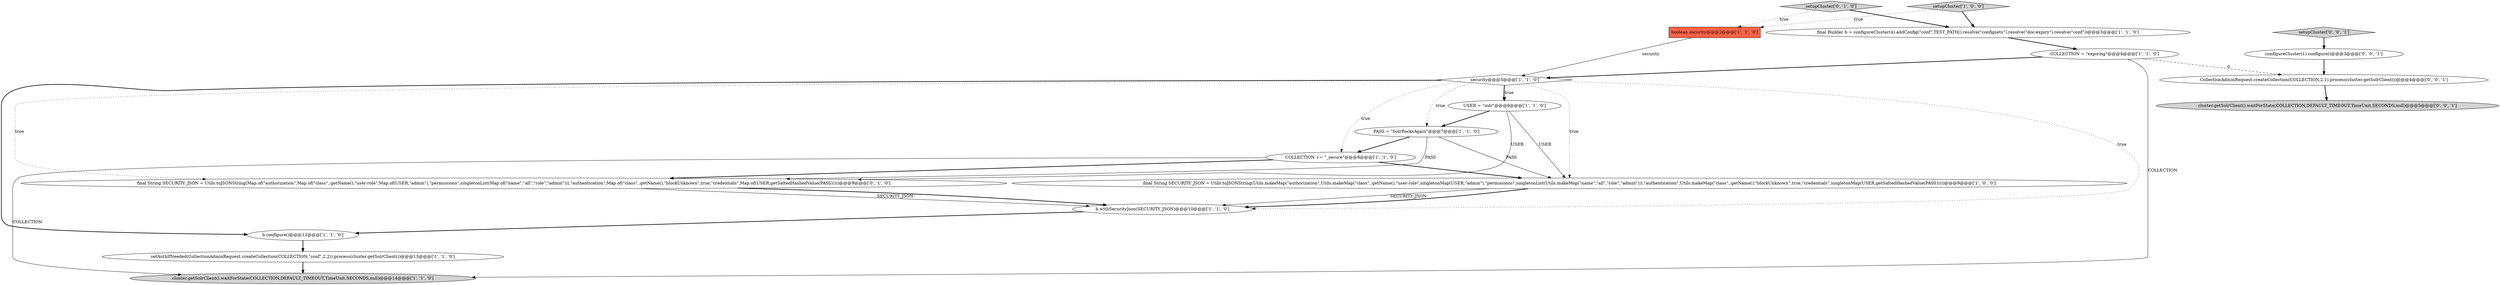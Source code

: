 digraph {
13 [style = filled, label = "final String SECURITY_JSON = Utils.toJSONString(Map.of(\"authorization\",Map.of(\"class\",.getName(),\"user-role\",Map.of(USER,\"admin\"),\"permissions\",singletonList(Map.of(\"name\",\"all\",\"role\",\"admin\"))),\"authentication\",Map.of(\"class\",.getName(),\"blockUnknown\",true,\"credentials\",Map.of(USER,getSaltedHashedValue(PASS)))))@@@9@@@['0', '1', '0']", fillcolor = white, shape = ellipse image = "AAA0AAABBB2BBB"];
5 [style = filled, label = "final Builder b = configureCluster(4).addConfig(\"conf\",TEST_PATH().resolve(\"configsets\").resolve(\"doc-expiry\").resolve(\"conf\"))@@@3@@@['1', '1', '0']", fillcolor = white, shape = ellipse image = "AAA0AAABBB1BBB"];
2 [style = filled, label = "COLLECTION += \"_secure\"@@@8@@@['1', '1', '0']", fillcolor = white, shape = ellipse image = "AAA0AAABBB1BBB"];
1 [style = filled, label = "boolean security@@@2@@@['1', '1', '0']", fillcolor = tomato, shape = box image = "AAA0AAABBB1BBB"];
8 [style = filled, label = "final String SECURITY_JSON = Utils.toJSONString(Utils.makeMap(\"authorization\",Utils.makeMap(\"class\",.getName(),\"user-role\",singletonMap(USER,\"admin\"),\"permissions\",singletonList(Utils.makeMap(\"name\",\"all\",\"role\",\"admin\"))),\"authentication\",Utils.makeMap(\"class\",.getName(),\"blockUnknown\",true,\"credentials\",singletonMap(USER,getSaltedHashedValue(PASS)))))@@@9@@@['1', '0', '0']", fillcolor = white, shape = ellipse image = "AAA0AAABBB1BBB"];
14 [style = filled, label = "setupCluster['0', '1', '0']", fillcolor = lightgray, shape = diamond image = "AAA0AAABBB2BBB"];
16 [style = filled, label = "setupCluster['0', '0', '1']", fillcolor = lightgray, shape = diamond image = "AAA0AAABBB3BBB"];
9 [style = filled, label = "COLLECTION = \"expiring\"@@@4@@@['1', '1', '0']", fillcolor = white, shape = ellipse image = "AAA0AAABBB1BBB"];
3 [style = filled, label = "setAuthIfNeeded(CollectionAdminRequest.createCollection(COLLECTION,\"conf\",2,2)).process(cluster.getSolrClient())@@@13@@@['1', '1', '0']", fillcolor = white, shape = ellipse image = "AAA0AAABBB1BBB"];
11 [style = filled, label = "security@@@5@@@['1', '1', '0']", fillcolor = white, shape = diamond image = "AAA0AAABBB1BBB"];
18 [style = filled, label = "configureCluster(1).configure()@@@3@@@['0', '0', '1']", fillcolor = white, shape = ellipse image = "AAA0AAABBB3BBB"];
4 [style = filled, label = "b.configure()@@@12@@@['1', '1', '0']", fillcolor = white, shape = ellipse image = "AAA0AAABBB1BBB"];
17 [style = filled, label = "cluster.getSolrClient().waitForState(COLLECTION,DEFAULT_TIMEOUT,TimeUnit.SECONDS,null)@@@5@@@['0', '0', '1']", fillcolor = lightgray, shape = ellipse image = "AAA0AAABBB3BBB"];
10 [style = filled, label = "b.withSecurityJson(SECURITY_JSON)@@@10@@@['1', '1', '0']", fillcolor = white, shape = ellipse image = "AAA0AAABBB1BBB"];
12 [style = filled, label = "PASS = \"SolrRocksAgain\"@@@7@@@['1', '1', '0']", fillcolor = white, shape = ellipse image = "AAA0AAABBB1BBB"];
0 [style = filled, label = "USER = \"solr\"@@@6@@@['1', '1', '0']", fillcolor = white, shape = ellipse image = "AAA0AAABBB1BBB"];
6 [style = filled, label = "setupCluster['1', '0', '0']", fillcolor = lightgray, shape = diamond image = "AAA0AAABBB1BBB"];
7 [style = filled, label = "cluster.getSolrClient().waitForState(COLLECTION,DEFAULT_TIMEOUT,TimeUnit.SECONDS,null)@@@14@@@['1', '1', '0']", fillcolor = lightgray, shape = ellipse image = "AAA0AAABBB1BBB"];
15 [style = filled, label = "CollectionAdminRequest.createCollection(COLLECTION,2,1).process(cluster.getSolrClient())@@@4@@@['0', '0', '1']", fillcolor = white, shape = ellipse image = "AAA0AAABBB3BBB"];
14->5 [style = bold, label=""];
11->4 [style = bold, label=""];
11->2 [style = dotted, label="true"];
9->11 [style = bold, label=""];
11->10 [style = dotted, label="true"];
11->12 [style = dotted, label="true"];
14->1 [style = dotted, label="true"];
0->8 [style = solid, label="USER"];
2->13 [style = bold, label=""];
16->18 [style = bold, label=""];
12->2 [style = bold, label=""];
11->0 [style = bold, label=""];
2->7 [style = solid, label="COLLECTION"];
15->17 [style = bold, label=""];
8->10 [style = solid, label="SECURITY_JSON"];
6->1 [style = dotted, label="true"];
11->0 [style = dotted, label="true"];
5->9 [style = bold, label=""];
3->7 [style = bold, label=""];
2->8 [style = bold, label=""];
1->11 [style = solid, label="security"];
12->8 [style = solid, label="PASS"];
11->8 [style = dotted, label="true"];
0->12 [style = bold, label=""];
12->13 [style = solid, label="PASS"];
10->4 [style = bold, label=""];
9->7 [style = solid, label="COLLECTION"];
0->13 [style = solid, label="USER"];
9->15 [style = dashed, label="0"];
6->5 [style = bold, label=""];
13->10 [style = solid, label="SECURITY_JSON"];
13->10 [style = bold, label=""];
11->13 [style = dotted, label="true"];
4->3 [style = bold, label=""];
8->10 [style = bold, label=""];
18->15 [style = bold, label=""];
}
